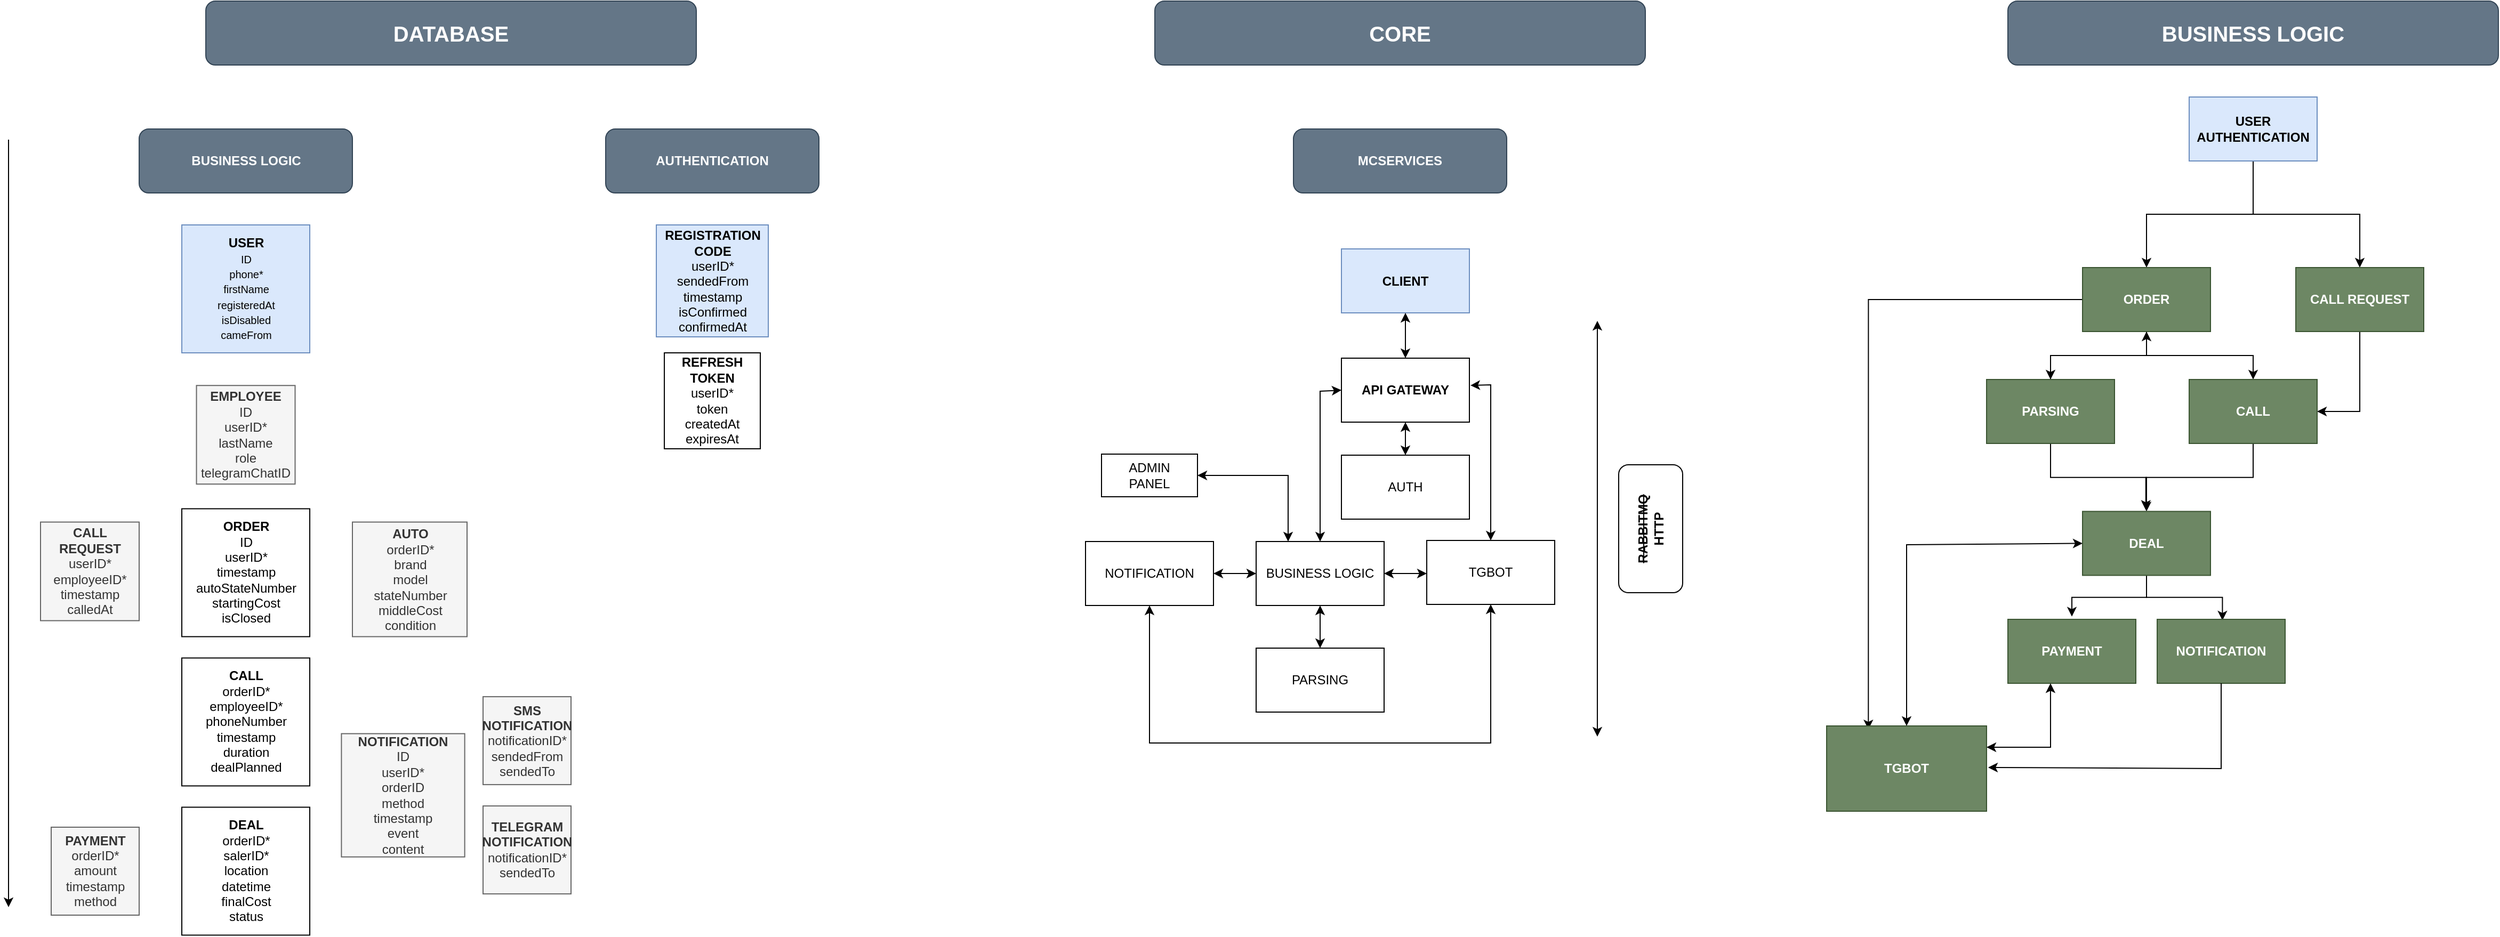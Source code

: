 <mxfile version="20.5.3" type="embed"><diagram name="Страница — 1" id="nBrP1E0GAgVyJa1ZpKWH"><mxGraphModel dx="979" dy="548" grid="1" gridSize="10" guides="1" tooltips="1" connect="1" arrows="1" fold="1" page="1" pageScale="1" pageWidth="3300" pageHeight="2339" background="none" math="0" shadow="0"><root><mxCell id="0"/><mxCell id="1" parent="0"/><mxCell id="g8gEgHumIA5f0x8cdPXF-1" value="&lt;b&gt;USER&lt;/b&gt;&lt;br&gt;&lt;font style=&quot;font-size: 10px;&quot;&gt;ID&lt;br&gt;phone*&lt;br&gt;firstName&lt;br&gt;registeredAt&lt;br&gt;isDisabled&lt;br&gt;cameFrom&lt;br&gt;&lt;/font&gt;" style="whiteSpace=wrap;html=1;aspect=fixed;fillColor=#dae8fc;strokeColor=#6c8ebf;" parent="1" vertex="1"><mxGeometry x="367.5" y="250" width="120" height="120" as="geometry"/></mxCell><mxCell id="g8gEgHumIA5f0x8cdPXF-9" value="&lt;b&gt;AUTO&lt;/b&gt;&lt;br&gt;orderID*&lt;br&gt;brand&lt;br&gt;model&lt;br&gt;stateNumber&lt;br&gt;middleCost&lt;br&gt;condition" style="whiteSpace=wrap;html=1;aspect=fixed;fillColor=#f5f5f5;fontColor=#333333;strokeColor=#666666;" parent="1" vertex="1"><mxGeometry x="527.5" y="528.75" width="107.5" height="107.5" as="geometry"/></mxCell><mxCell id="g8gEgHumIA5f0x8cdPXF-10" value="&lt;b&gt;ORDER&lt;br&gt;&lt;/b&gt;ID&lt;br&gt;userID*&lt;br&gt;timestamp&lt;br&gt;autoStateNumber&lt;br&gt;startingCost&lt;br&gt;isClosed" style="whiteSpace=wrap;html=1;aspect=fixed;container=1;" parent="1" vertex="1"><mxGeometry x="367.5" y="516.25" width="120" height="120" as="geometry"><mxRectangle x="202.5" y="360" width="130" height="110" as="alternateBounds"/></mxGeometry></mxCell><mxCell id="g8gEgHumIA5f0x8cdPXF-17" value="&lt;b&gt;CALL&lt;br&gt;&lt;/b&gt;orderID*&lt;br&gt;employeeID*&lt;br&gt;phoneNumber&lt;br&gt;timestamp&lt;br&gt;duration&lt;br&gt;dealPlanned" style="whiteSpace=wrap;html=1;aspect=fixed;" parent="1" vertex="1"><mxGeometry x="367.5" y="656.25" width="120" height="120" as="geometry"/></mxCell><mxCell id="g8gEgHumIA5f0x8cdPXF-20" value="&lt;b&gt;DEAL&lt;/b&gt;&lt;br&gt;orderID*&lt;br&gt;salerID*&lt;br&gt;location&lt;br&gt;datetime&lt;br&gt;finalCost&lt;br&gt;status" style="whiteSpace=wrap;html=1;aspect=fixed;" parent="1" vertex="1"><mxGeometry x="367.5" y="796.25" width="120" height="120" as="geometry"/></mxCell><mxCell id="g8gEgHumIA5f0x8cdPXF-29" value="&lt;b&gt;PAYMENT&lt;br&gt;&lt;/b&gt;orderID*&lt;br&gt;amount&lt;br&gt;timestamp&lt;br&gt;method" style="whiteSpace=wrap;html=1;aspect=fixed;fillColor=#f5f5f5;fontColor=#333333;strokeColor=#666666;" parent="1" vertex="1"><mxGeometry x="245" y="815" width="82.5" height="82.5" as="geometry"/></mxCell><mxCell id="g8gEgHumIA5f0x8cdPXF-31" value="BUSINESS LOGIC" style="rounded=1;whiteSpace=wrap;html=1;fillColor=#647687;strokeColor=#314354;fontColor=#ffffff;fontStyle=1" parent="1" vertex="1"><mxGeometry x="327.5" y="160" width="200" height="60" as="geometry"/></mxCell><mxCell id="g8gEgHumIA5f0x8cdPXF-35" value="" style="endArrow=classic;html=1;rounded=0;" parent="1" edge="1"><mxGeometry width="50" height="50" relative="1" as="geometry"><mxPoint x="205" y="170" as="sourcePoint"/><mxPoint x="205" y="890" as="targetPoint"/></mxGeometry></mxCell><mxCell id="g8gEgHumIA5f0x8cdPXF-49" value="&lt;b&gt;REGISTRATION&lt;/b&gt;&lt;br&gt;&lt;b&gt;CODE&lt;/b&gt;&lt;br&gt;userID*&lt;br&gt;sendedFrom&lt;br&gt;timestamp&lt;br&gt;isConfirmed&lt;br&gt;confirmedAt" style="whiteSpace=wrap;html=1;aspect=fixed;fillColor=#dae8fc;strokeColor=#6c8ebf;" parent="1" vertex="1"><mxGeometry x="812.5" y="250" width="105" height="105" as="geometry"/></mxCell><mxCell id="g8gEgHumIA5f0x8cdPXF-50" value="&lt;b&gt;REFRESH&lt;/b&gt;&lt;br&gt;&lt;b&gt;TOKEN&lt;/b&gt;&lt;br&gt;userID*&lt;br&gt;token&lt;br&gt;createdAt&lt;br&gt;expiresAt" style="whiteSpace=wrap;html=1;aspect=fixed;" parent="1" vertex="1"><mxGeometry x="820" y="370" width="90" height="90" as="geometry"/></mxCell><mxCell id="g8gEgHumIA5f0x8cdPXF-51" value="AUTHENTICATION" style="rounded=1;whiteSpace=wrap;html=1;fillColor=#647687;strokeColor=#314354;fontColor=#ffffff;fontStyle=1" parent="1" vertex="1"><mxGeometry x="765" y="160" width="200" height="60" as="geometry"/></mxCell><mxCell id="g8gEgHumIA5f0x8cdPXF-53" value="&lt;b&gt;CALL&lt;/b&gt;&lt;br&gt;&lt;b&gt;REQUEST&lt;br&gt;&lt;/b&gt;userID*&lt;br&gt;employeeID*&lt;br&gt;timestamp&lt;br&gt;calledAt" style="whiteSpace=wrap;html=1;aspect=fixed;fillColor=#f5f5f5;fontColor=#333333;strokeColor=#666666;" parent="1" vertex="1"><mxGeometry x="235" y="528.75" width="92.5" height="92.5" as="geometry"/></mxCell><mxCell id="2" value="MCSERVICES" style="rounded=1;whiteSpace=wrap;html=1;fillColor=#647687;strokeColor=#314354;fontColor=#ffffff;fontStyle=1" parent="1" vertex="1"><mxGeometry x="1410" y="160" width="200" height="60" as="geometry"/></mxCell><mxCell id="4" value="BUSINESS LOGIC" style="rounded=0;whiteSpace=wrap;html=1;" parent="1" vertex="1"><mxGeometry x="1375" y="547" width="120" height="60" as="geometry"/></mxCell><mxCell id="5" value="PARSING" style="rounded=0;whiteSpace=wrap;html=1;" parent="1" vertex="1"><mxGeometry x="1375" y="647" width="120" height="60" as="geometry"/></mxCell><mxCell id="6" value="TGBOT" style="rounded=0;whiteSpace=wrap;html=1;" parent="1" vertex="1"><mxGeometry x="1535" y="546" width="120" height="60" as="geometry"/></mxCell><mxCell id="7" value="API GATEWAY" style="rounded=0;whiteSpace=wrap;html=1;fontStyle=1" parent="1" vertex="1"><mxGeometry x="1455" y="375" width="120" height="60" as="geometry"/></mxCell><mxCell id="17" value="" style="endArrow=classic;startArrow=classic;html=1;rounded=0;entryX=0.5;entryY=0;entryDx=0;entryDy=0;exitX=1.008;exitY=0.426;exitDx=0;exitDy=0;exitPerimeter=0;" parent="1" source="7" target="6" edge="1"><mxGeometry width="50" height="50" relative="1" as="geometry"><mxPoint x="1515" y="476" as="sourcePoint"/><mxPoint x="1565" y="536" as="targetPoint"/><Array as="points"><mxPoint x="1595" y="400"/></Array></mxGeometry></mxCell><mxCell id="18" value="" style="endArrow=classic;startArrow=classic;html=1;rounded=0;exitX=0.5;exitY=0;exitDx=0;exitDy=0;entryX=0;entryY=0.5;entryDx=0;entryDy=0;" parent="1" source="4" target="7" edge="1"><mxGeometry width="50" height="50" relative="1" as="geometry"><mxPoint x="1455" y="556" as="sourcePoint"/><mxPoint x="1515" y="476" as="targetPoint"/><Array as="points"><mxPoint x="1435" y="406"/></Array></mxGeometry></mxCell><mxCell id="19" value="" style="endArrow=classic;startArrow=classic;html=1;rounded=0;entryX=0.5;entryY=1;entryDx=0;entryDy=0;exitX=0.5;exitY=0;exitDx=0;exitDy=0;" parent="1" source="5" target="4" edge="1"><mxGeometry width="50" height="50" relative="1" as="geometry"><mxPoint x="1425" y="677" as="sourcePoint"/><mxPoint x="1475" y="627" as="targetPoint"/></mxGeometry></mxCell><mxCell id="20" value="" style="endArrow=classic;startArrow=classic;html=1;rounded=0;exitX=1;exitY=0.5;exitDx=0;exitDy=0;" parent="1" source="4" edge="1"><mxGeometry width="50" height="50" relative="1" as="geometry"><mxPoint x="1525" y="627" as="sourcePoint"/><mxPoint x="1535" y="577" as="targetPoint"/></mxGeometry></mxCell><mxCell id="oQNfvQY3aFG_e4Oa21x_-20" value="AUTH" style="rounded=0;whiteSpace=wrap;html=1;" parent="1" vertex="1"><mxGeometry x="1455" y="466" width="120" height="60" as="geometry"/></mxCell><mxCell id="oQNfvQY3aFG_e4Oa21x_-21" value="" style="endArrow=classic;startArrow=classic;html=1;rounded=0;entryX=0.5;entryY=1;entryDx=0;entryDy=0;exitX=0.5;exitY=0;exitDx=0;exitDy=0;" parent="1" source="oQNfvQY3aFG_e4Oa21x_-20" target="7" edge="1"><mxGeometry width="50" height="50" relative="1" as="geometry"><mxPoint x="1345" y="526" as="sourcePoint"/><mxPoint x="1395" y="476" as="targetPoint"/></mxGeometry></mxCell><mxCell id="oQNfvQY3aFG_e4Oa21x_-23" value="" style="endArrow=classic;startArrow=classic;html=1;rounded=0;" parent="1" edge="1"><mxGeometry width="50" height="50" relative="1" as="geometry"><mxPoint x="1695" y="730" as="sourcePoint"/><mxPoint x="1695" y="340" as="targetPoint"/></mxGeometry></mxCell><mxCell id="oQNfvQY3aFG_e4Oa21x_-24" value="&lt;strike&gt;RABBITMQ&lt;/strike&gt;&lt;br&gt;HTTP" style="rounded=1;whiteSpace=wrap;html=1;rotation=-90;fontStyle=1" parent="1" vertex="1"><mxGeometry x="1685" y="505" width="120" height="60" as="geometry"/></mxCell><mxCell id="oQNfvQY3aFG_e4Oa21x_-30" value="NOTIFICATION" style="rounded=0;whiteSpace=wrap;html=1;" parent="1" vertex="1"><mxGeometry x="1215" y="547" width="120" height="60" as="geometry"/></mxCell><mxCell id="oQNfvQY3aFG_e4Oa21x_-31" value="" style="endArrow=classic;startArrow=classic;html=1;rounded=0;entryX=0;entryY=0.5;entryDx=0;entryDy=0;exitX=1;exitY=0.5;exitDx=0;exitDy=0;" parent="1" source="oQNfvQY3aFG_e4Oa21x_-30" target="4" edge="1"><mxGeometry width="50" height="50" relative="1" as="geometry"><mxPoint x="1345" y="556" as="sourcePoint"/><mxPoint x="1435" y="556" as="targetPoint"/></mxGeometry></mxCell><mxCell id="oQNfvQY3aFG_e4Oa21x_-32" value="" style="endArrow=classic;startArrow=classic;html=1;rounded=0;entryX=0.5;entryY=1;entryDx=0;entryDy=0;exitX=0.5;exitY=1;exitDx=0;exitDy=0;" parent="1" source="oQNfvQY3aFG_e4Oa21x_-30" target="6" edge="1"><mxGeometry width="50" height="50" relative="1" as="geometry"><mxPoint x="1255" y="785" as="sourcePoint"/><mxPoint x="1465" y="735" as="targetPoint"/><Array as="points"><mxPoint x="1275" y="736"/><mxPoint x="1435" y="736"/><mxPoint x="1595" y="736"/></Array></mxGeometry></mxCell><mxCell id="oQNfvQY3aFG_e4Oa21x_-36" value="&lt;b&gt;NOTIFICATION&lt;/b&gt;&lt;br&gt;ID&lt;br&gt;userID*&lt;br&gt;orderID&lt;br&gt;method&lt;br&gt;timestamp&lt;br&gt;event&lt;br&gt;content" style="whiteSpace=wrap;html=1;aspect=fixed;fillColor=#f5f5f5;fontColor=#333333;strokeColor=#666666;direction=south;" parent="1" vertex="1"><mxGeometry x="517.19" y="727.25" width="115.62" height="115.62" as="geometry"/></mxCell><mxCell id="oQNfvQY3aFG_e4Oa21x_-37" value="&lt;b&gt;SMS&lt;br&gt;NOTIFICATION&lt;br&gt;&lt;/b&gt;notificationID*&lt;br&gt;sendedFrom&lt;br&gt;sendedTo" style="whiteSpace=wrap;html=1;aspect=fixed;fillColor=#f5f5f5;fontColor=#333333;strokeColor=#666666;" parent="1" vertex="1"><mxGeometry x="650" y="692.56" width="82.5" height="82.5" as="geometry"/></mxCell><mxCell id="oQNfvQY3aFG_e4Oa21x_-39" value="&lt;b&gt;TELEGRAM&lt;br&gt;NOTIFICATION&lt;/b&gt;&lt;br&gt;notificationID*&lt;br&gt;sendedTo" style="whiteSpace=wrap;html=1;aspect=fixed;fillColor=#f5f5f5;fontColor=#333333;strokeColor=#666666;" parent="1" vertex="1"><mxGeometry x="650" y="795.06" width="82.5" height="82.5" as="geometry"/></mxCell><mxCell id="oQNfvQY3aFG_e4Oa21x_-40" value="DATABASE" style="rounded=1;whiteSpace=wrap;html=1;fontSize=20;fillColor=#647687;fontColor=#ffffff;strokeColor=#314354;fontStyle=1" parent="1" vertex="1"><mxGeometry x="390" y="40" width="460" height="60" as="geometry"/></mxCell><mxCell id="oQNfvQY3aFG_e4Oa21x_-44" value="CORE" style="rounded=1;whiteSpace=wrap;html=1;fontSize=20;fillColor=#647687;fontColor=#ffffff;strokeColor=#314354;fontStyle=1" parent="1" vertex="1"><mxGeometry x="1280" y="40" width="460" height="60" as="geometry"/></mxCell><mxCell id="oQNfvQY3aFG_e4Oa21x_-45" value="BUSINESS LOGIC" style="rounded=1;whiteSpace=wrap;html=1;fontSize=20;fillColor=#647687;fontColor=#ffffff;strokeColor=#314354;fontStyle=1" parent="1" vertex="1"><mxGeometry x="2080" y="40" width="460" height="60" as="geometry"/></mxCell><mxCell id="oQNfvQY3aFG_e4Oa21x_-53" style="edgeStyle=orthogonalEdgeStyle;rounded=0;orthogonalLoop=1;jettySize=auto;html=1;entryX=0.5;entryY=0;entryDx=0;entryDy=0;" parent="1" source="oQNfvQY3aFG_e4Oa21x_-47" target="oQNfvQY3aFG_e4Oa21x_-49" edge="1"><mxGeometry relative="1" as="geometry"/></mxCell><mxCell id="oQNfvQY3aFG_e4Oa21x_-58" style="edgeStyle=orthogonalEdgeStyle;rounded=0;orthogonalLoop=1;jettySize=auto;html=1;" parent="1" source="oQNfvQY3aFG_e4Oa21x_-47" target="oQNfvQY3aFG_e4Oa21x_-57" edge="1"><mxGeometry relative="1" as="geometry"/></mxCell><mxCell id="oQNfvQY3aFG_e4Oa21x_-47" value="USER AUTHENTICATION" style="rounded=0;whiteSpace=wrap;html=1;fillColor=#dae8fc;strokeColor=#6c8ebf;fontStyle=1" parent="1" vertex="1"><mxGeometry x="2250" y="130" width="120" height="60" as="geometry"/></mxCell><mxCell id="oQNfvQY3aFG_e4Oa21x_-63" style="edgeStyle=orthogonalEdgeStyle;rounded=0;orthogonalLoop=1;jettySize=auto;html=1;entryX=0.5;entryY=0;entryDx=0;entryDy=0;" parent="1" source="oQNfvQY3aFG_e4Oa21x_-49" target="oQNfvQY3aFG_e4Oa21x_-62" edge="1"><mxGeometry relative="1" as="geometry"/></mxCell><mxCell id="oQNfvQY3aFG_e4Oa21x_-73" style="edgeStyle=orthogonalEdgeStyle;rounded=0;orthogonalLoop=1;jettySize=auto;html=1;" parent="1" source="oQNfvQY3aFG_e4Oa21x_-49" target="oQNfvQY3aFG_e4Oa21x_-66" edge="1"><mxGeometry relative="1" as="geometry"/></mxCell><mxCell id="oQNfvQY3aFG_e4Oa21x_-113" style="edgeStyle=orthogonalEdgeStyle;rounded=0;orthogonalLoop=1;jettySize=auto;html=1;entryX=0.261;entryY=0.04;entryDx=0;entryDy=0;entryPerimeter=0;" parent="1" source="oQNfvQY3aFG_e4Oa21x_-49" target="oQNfvQY3aFG_e4Oa21x_-91" edge="1"><mxGeometry relative="1" as="geometry"/></mxCell><mxCell id="oQNfvQY3aFG_e4Oa21x_-49" value="ORDER" style="rounded=0;whiteSpace=wrap;html=1;fillColor=#6d8764;fontColor=#ffffff;strokeColor=#3A5431;fontStyle=1" parent="1" vertex="1"><mxGeometry x="2150" y="290" width="120" height="60" as="geometry"/></mxCell><mxCell id="oQNfvQY3aFG_e4Oa21x_-75" style="edgeStyle=orthogonalEdgeStyle;rounded=0;orthogonalLoop=1;jettySize=auto;html=1;entryX=1;entryY=0.5;entryDx=0;entryDy=0;" parent="1" source="oQNfvQY3aFG_e4Oa21x_-57" target="oQNfvQY3aFG_e4Oa21x_-66" edge="1"><mxGeometry relative="1" as="geometry"/></mxCell><mxCell id="oQNfvQY3aFG_e4Oa21x_-57" value="CALL REQUEST" style="rounded=0;whiteSpace=wrap;html=1;fillColor=#6d8764;fontColor=#ffffff;strokeColor=#3A5431;fontStyle=1" parent="1" vertex="1"><mxGeometry x="2350" y="290" width="120" height="60" as="geometry"/></mxCell><mxCell id="oQNfvQY3aFG_e4Oa21x_-74" style="edgeStyle=orthogonalEdgeStyle;rounded=0;orthogonalLoop=1;jettySize=auto;html=1;entryX=0.5;entryY=1;entryDx=0;entryDy=0;" parent="1" source="oQNfvQY3aFG_e4Oa21x_-62" target="oQNfvQY3aFG_e4Oa21x_-49" edge="1"><mxGeometry relative="1" as="geometry"/></mxCell><mxCell id="oQNfvQY3aFG_e4Oa21x_-77" style="edgeStyle=orthogonalEdgeStyle;rounded=0;orthogonalLoop=1;jettySize=auto;html=1;" parent="1" source="oQNfvQY3aFG_e4Oa21x_-62" target="oQNfvQY3aFG_e4Oa21x_-76" edge="1"><mxGeometry relative="1" as="geometry"/></mxCell><mxCell id="oQNfvQY3aFG_e4Oa21x_-62" value="PARSING" style="rounded=0;whiteSpace=wrap;html=1;fillColor=#6d8764;fontColor=#ffffff;strokeColor=#3A5431;fontStyle=1" parent="1" vertex="1"><mxGeometry x="2060" y="395" width="120" height="60" as="geometry"/></mxCell><mxCell id="oQNfvQY3aFG_e4Oa21x_-78" style="edgeStyle=orthogonalEdgeStyle;rounded=0;orthogonalLoop=1;jettySize=auto;html=1;entryX=0.495;entryY=-0.025;entryDx=0;entryDy=0;entryPerimeter=0;" parent="1" source="oQNfvQY3aFG_e4Oa21x_-66" target="oQNfvQY3aFG_e4Oa21x_-76" edge="1"><mxGeometry relative="1" as="geometry"/></mxCell><mxCell id="oQNfvQY3aFG_e4Oa21x_-66" value="CALL" style="rounded=0;whiteSpace=wrap;html=1;fillColor=#6d8764;fontColor=#ffffff;strokeColor=#3A5431;fontStyle=1" parent="1" vertex="1"><mxGeometry x="2250" y="395" width="120" height="60" as="geometry"/></mxCell><mxCell id="oQNfvQY3aFG_e4Oa21x_-88" style="edgeStyle=orthogonalEdgeStyle;rounded=0;orthogonalLoop=1;jettySize=auto;html=1;entryX=0.51;entryY=0.017;entryDx=0;entryDy=0;entryPerimeter=0;" parent="1" source="oQNfvQY3aFG_e4Oa21x_-76" target="oQNfvQY3aFG_e4Oa21x_-85" edge="1"><mxGeometry relative="1" as="geometry"/></mxCell><mxCell id="oQNfvQY3aFG_e4Oa21x_-89" style="edgeStyle=orthogonalEdgeStyle;rounded=0;orthogonalLoop=1;jettySize=auto;html=1;entryX=0.5;entryY=-0.043;entryDx=0;entryDy=0;entryPerimeter=0;" parent="1" source="oQNfvQY3aFG_e4Oa21x_-76" target="oQNfvQY3aFG_e4Oa21x_-84" edge="1"><mxGeometry relative="1" as="geometry"/></mxCell><mxCell id="oQNfvQY3aFG_e4Oa21x_-76" value="DEAL" style="rounded=0;whiteSpace=wrap;html=1;fillColor=#6d8764;fontColor=#ffffff;strokeColor=#3A5431;fontStyle=1" parent="1" vertex="1"><mxGeometry x="2150" y="518.75" width="120" height="60" as="geometry"/></mxCell><mxCell id="oQNfvQY3aFG_e4Oa21x_-84" value="PAYMENT" style="rounded=0;whiteSpace=wrap;html=1;fillColor=#6d8764;fontColor=#ffffff;strokeColor=#3A5431;fontStyle=1" parent="1" vertex="1"><mxGeometry x="2080" y="620" width="120" height="60" as="geometry"/></mxCell><mxCell id="oQNfvQY3aFG_e4Oa21x_-85" value="NOTIFICATION" style="rounded=0;whiteSpace=wrap;html=1;fillColor=#6d8764;fontColor=#ffffff;strokeColor=#3A5431;fontStyle=1" parent="1" vertex="1"><mxGeometry x="2220" y="620" width="120" height="60" as="geometry"/></mxCell><mxCell id="oQNfvQY3aFG_e4Oa21x_-91" value="TGBOT" style="rounded=0;whiteSpace=wrap;html=1;fillColor=#6d8764;fontColor=#ffffff;strokeColor=#3A5431;fontStyle=1" parent="1" vertex="1"><mxGeometry x="1910" y="720" width="150" height="80" as="geometry"/></mxCell><mxCell id="oQNfvQY3aFG_e4Oa21x_-108" value="" style="endArrow=classic;html=1;rounded=0;exitX=0.5;exitY=1;exitDx=0;exitDy=0;entryX=1.01;entryY=0.487;entryDx=0;entryDy=0;entryPerimeter=0;" parent="1" source="oQNfvQY3aFG_e4Oa21x_-85" target="oQNfvQY3aFG_e4Oa21x_-91" edge="1"><mxGeometry width="50" height="50" relative="1" as="geometry"><mxPoint x="2240" y="770" as="sourcePoint"/><mxPoint x="2290" y="720" as="targetPoint"/><Array as="points"><mxPoint x="2280" y="760"/></Array></mxGeometry></mxCell><mxCell id="oQNfvQY3aFG_e4Oa21x_-109" value="" style="endArrow=classic;startArrow=classic;html=1;rounded=0;entryX=0.333;entryY=1;entryDx=0;entryDy=0;entryPerimeter=0;exitX=1;exitY=0.25;exitDx=0;exitDy=0;" parent="1" source="oQNfvQY3aFG_e4Oa21x_-91" target="oQNfvQY3aFG_e4Oa21x_-84" edge="1"><mxGeometry width="50" height="50" relative="1" as="geometry"><mxPoint x="2120" y="750" as="sourcePoint"/><mxPoint x="2170" y="700" as="targetPoint"/><Array as="points"><mxPoint x="2120" y="740"/></Array></mxGeometry></mxCell><mxCell id="oQNfvQY3aFG_e4Oa21x_-110" value="" style="endArrow=classic;startArrow=classic;html=1;rounded=0;entryX=0;entryY=0.5;entryDx=0;entryDy=0;exitX=0.5;exitY=0;exitDx=0;exitDy=0;" parent="1" source="oQNfvQY3aFG_e4Oa21x_-91" target="oQNfvQY3aFG_e4Oa21x_-76" edge="1"><mxGeometry width="50" height="50" relative="1" as="geometry"><mxPoint x="1980" y="630" as="sourcePoint"/><mxPoint x="2030" y="580" as="targetPoint"/><Array as="points"><mxPoint x="1985" y="550"/></Array></mxGeometry></mxCell><mxCell id="oQNfvQY3aFG_e4Oa21x_-114" value="ADMIN&lt;br&gt;PANEL" style="rounded=0;whiteSpace=wrap;html=1;" parent="1" vertex="1"><mxGeometry x="1230" y="465" width="90" height="40" as="geometry"/></mxCell><mxCell id="oQNfvQY3aFG_e4Oa21x_-116" value="" style="endArrow=classic;startArrow=classic;html=1;rounded=0;exitX=1;exitY=0.5;exitDx=0;exitDy=0;entryX=0.25;entryY=0;entryDx=0;entryDy=0;" parent="1" source="oQNfvQY3aFG_e4Oa21x_-114" target="4" edge="1"><mxGeometry width="50" height="50" relative="1" as="geometry"><mxPoint x="1355" y="535" as="sourcePoint"/><mxPoint x="1405" y="485" as="targetPoint"/><Array as="points"><mxPoint x="1405" y="485"/></Array></mxGeometry></mxCell><mxCell id="oQNfvQY3aFG_e4Oa21x_-178" value="CLIENT" style="rounded=0;whiteSpace=wrap;html=1;fontStyle=1;fillColor=#dae8fc;strokeColor=#6c8ebf;" parent="1" vertex="1"><mxGeometry x="1455" y="272.5" width="120" height="60" as="geometry"/></mxCell><mxCell id="oQNfvQY3aFG_e4Oa21x_-180" value="" style="endArrow=classic;startArrow=classic;html=1;rounded=0;exitX=0.5;exitY=1;exitDx=0;exitDy=0;entryX=0.5;entryY=0;entryDx=0;entryDy=0;" parent="1" source="oQNfvQY3aFG_e4Oa21x_-178" target="7" edge="1"><mxGeometry width="50" height="50" relative="1" as="geometry"><mxPoint x="1540" y="460" as="sourcePoint"/><mxPoint x="1590" y="410" as="targetPoint"/></mxGeometry></mxCell><mxCell id="oQNfvQY3aFG_e4Oa21x_-181" value="&lt;b&gt;EMPLOYEE&lt;/b&gt;&lt;br&gt;ID&lt;br&gt;userID*&lt;br&gt;lastName&lt;br&gt;role&lt;br&gt;telegramChatID" style="whiteSpace=wrap;html=1;aspect=fixed;fillColor=#f5f5f5;fontColor=#333333;strokeColor=#666666;" parent="1" vertex="1"><mxGeometry x="381.25" y="400.63" width="92.5" height="92.5" as="geometry"/></mxCell></root></mxGraphModel></diagram></mxfile>